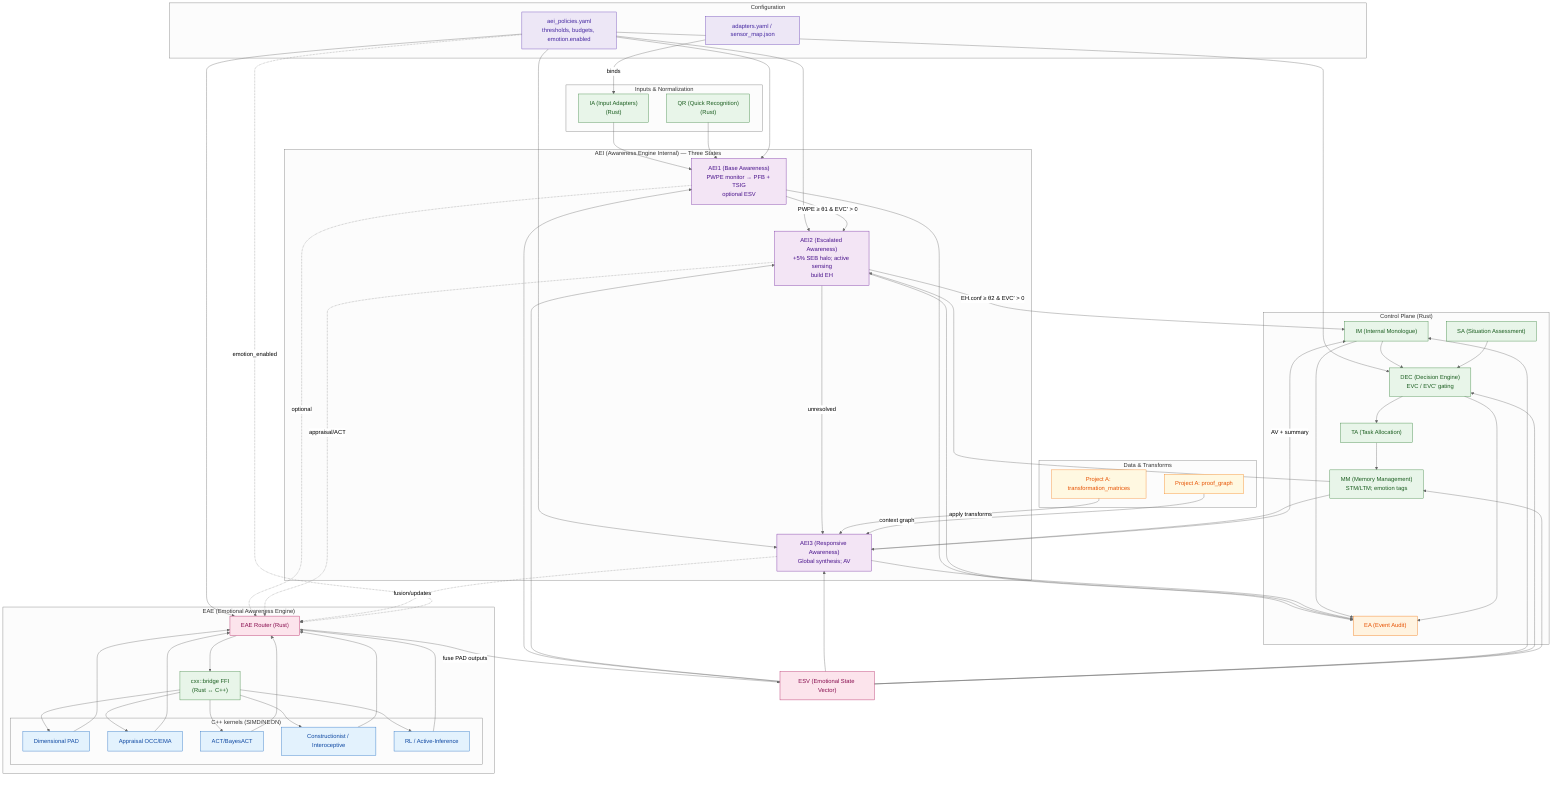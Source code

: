 %%{init: {'theme':'neutral','themeVariables': {'background':'#ffffff'}}}%%
%% Project B Architecture (Rust control plane + C++ kernels + EAE)
flowchart TD
  %% ===== Styles =====
  classDef rust fill:#e8f5e9,stroke:#2e7d32,stroke-width:1px,color:#1b5e20;
  classDef cpp fill:#e3f2fd,stroke:#1565c0,stroke-width:1px,color:#0d47a1;
  classDef data fill:#fff8e1,stroke:#f57f17,stroke-width:1px,color:#e65100;
  classDef cfg fill:#ede7f6,stroke:#5e35b1,stroke-width:1px,color:#4527a0;
  classDef log fill:#fff3e0,stroke:#ef6c00,stroke-width:1px,color:#e65100;
  classDef aei fill:#f3e5f5,stroke:#6a1b9a,stroke-width:1px,color:#4a148c;
  classDef eae fill:#fce4ec,stroke:#ad1457,stroke-width:1px,color:#880e4f;

  %% ===== Inputs & Normalization =====
  subgraph Inputs["Inputs & Normalization"]
    IA["IA (Input Adapters)\n(Rust)"]:::rust
    QR["QR (Quick Recognition)\n(Rust)"]:::rust
  end

  %% ===== AEI core =====
  subgraph AEI["AEI (Awareness Engine Internal) — Three States"]
    AEI1["AEI1 (Base Awareness)\nPWPE monitor → PFB + TSIG\noptional ESV"]:::aei
    AEI2["AEI2 (Escalated Awareness)\n+5% SEB halo; active sensing\nbuild EH"]:::aei
    AEI3["AEI3 (Responsive Awareness)\nGlobal synthesis; AV"]:::aei
  end

  %% ===== Emotional Awareness Engine =====
  subgraph EAE["EAE (Emotional Awareness Engine)"]
    Router["EAE Router (Rust)"]:::eae
    FFI["cxx::bridge FFI\n(Rust ↔ C++)"]:::rust
    subgraph Kernels["C++ kernels (SIMD/NEON)"]
      PAD["Dimensional PAD"]:::cpp
      APP["Appraisal OCC/EMA"]:::cpp
      ACT["ACT/BayesACT"]:::cpp
      CONSTR["Constructionist / Interoceptive"]:::cpp
      RL["RL / Active-Inference"]:::cpp
    end
  end

  %% ===== Control Plane =====
  subgraph ControlPlane["Control Plane (Rust)"]
    IM["IM (Internal Monologue)"]:::rust
    SA["SA (Situation Assessment)"]:::rust
    DEC["DEC (Decision Engine)\nEVC / EVC′ gating"]:::rust
    TA["TA (Task Allocation)"]:::rust
    MM["MM (Memory Management)\nSTM/LTM; emotion tags"]:::rust
    EA["EA (Event Audit)"]:::log
  end

  %% ===== Data & Transforms =====
  subgraph DataArtifacts["Data & Transforms"]
    A1["Project A: transformation_matrices"]:::data
    A2["Project A: proof_graph"]:::data
  end

  %% ===== Config =====
  subgraph Config["Configuration"]
    CFG["aei_policies.yaml\nthresholds, budgets, emotion.enabled"]:::cfg
    ADAPTERS["adapters.yaml / sensor_map.json"]:::cfg
  end

  %% ===== Flows =====
  ADAPTERS -->|binds| IA
  IA --> AEI1
  QR --> AEI1
  CFG --> AEI1
  CFG --> AEI2
  CFG --> AEI3
  CFG --> Router
  CFG --> DEC

  AEI1 -->|PWPE ≥ θ1 & EVC′ > 0| AEI2
  AEI2 -->|EH.conf ≥ θ2 & EVC′ > 0| IM
  AEI2 -->|unresolved| AEI3
  AEI3 -->|AV + summary| IM

  %% IM/DEC/TA loop
  IM --> DEC
  SA --> DEC
  DEC --> TA
  TA --> MM

  %% Audit
  AEI1 --> EA
  AEI2 --> EA
  AEI3 --> EA
  IM --> EA
  DEC --> EA

  %% Memory interactions
  MM --> AEI2
  MM --> AEI3

  %% Project A usage
  A1 -->|apply transforms| AEI3
  A2 -->|context graph| AEI3

  %% EAE routing (optional via emotion.enabled)
  AEI1 -. optional .-> Router
  AEI2 -. appraisal/ACT .-> Router
  AEI3 -. fusion/updates .-> Router

  Router --> FFI
  FFI --> PAD
  FFI --> APP
  FFI --> ACT
  FFI --> CONSTR
  FFI --> RL
  PAD --> Router
  APP --> Router
  ACT --> Router
  CONSTR --> Router
  RL --> Router

  ESV["ESV (Emotional State Vector)"]:::eae
  Router -->|fuse PAD outputs| ESV
  ESV --> AEI1
  ESV --> AEI2
  ESV --> AEI3
  ESV --> IM
  ESV --> DEC
  ESV --> MM

  %% Edge labels to emphasize gating & toggles
  CFG -. emotion_enabled .-> Router